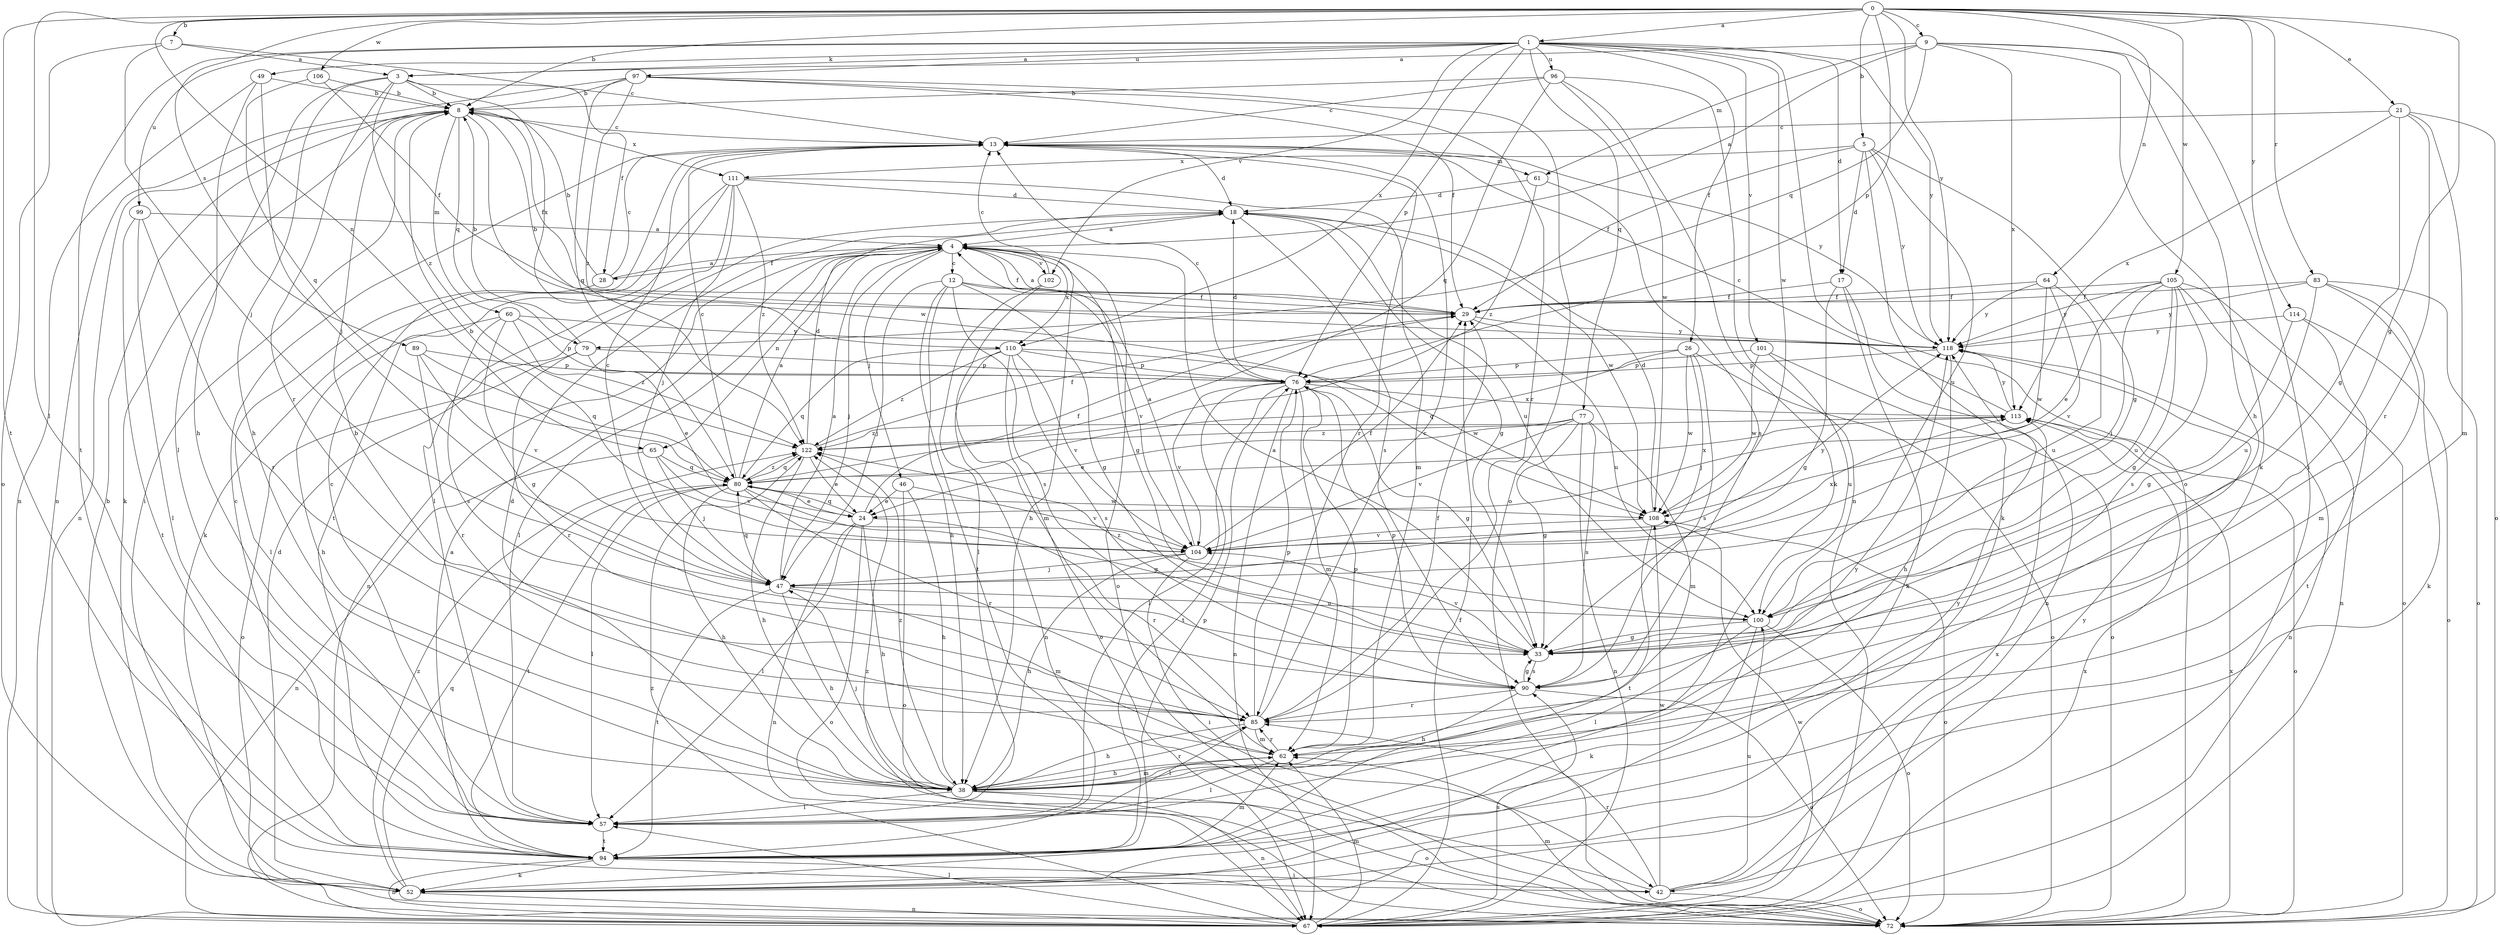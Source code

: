 strict digraph  {
0;
1;
3;
4;
5;
7;
8;
9;
12;
13;
17;
18;
21;
24;
26;
28;
29;
33;
38;
42;
46;
47;
49;
52;
57;
60;
61;
62;
64;
65;
67;
72;
76;
77;
79;
80;
83;
85;
89;
90;
94;
96;
97;
99;
100;
101;
102;
104;
105;
106;
108;
110;
111;
113;
114;
118;
122;
0 -> 1  [label=a];
0 -> 5  [label=b];
0 -> 7  [label=b];
0 -> 8  [label=b];
0 -> 9  [label=c];
0 -> 21  [label=e];
0 -> 33  [label=g];
0 -> 57  [label=l];
0 -> 64  [label=n];
0 -> 65  [label=n];
0 -> 76  [label=p];
0 -> 83  [label=r];
0 -> 89  [label=s];
0 -> 94  [label=t];
0 -> 105  [label=w];
0 -> 106  [label=w];
0 -> 114  [label=y];
0 -> 118  [label=y];
1 -> 3  [label=a];
1 -> 17  [label=d];
1 -> 26  [label=f];
1 -> 49  [label=k];
1 -> 72  [label=o];
1 -> 76  [label=p];
1 -> 77  [label=q];
1 -> 94  [label=t];
1 -> 96  [label=u];
1 -> 97  [label=u];
1 -> 99  [label=u];
1 -> 101  [label=v];
1 -> 102  [label=v];
1 -> 108  [label=w];
1 -> 110  [label=x];
1 -> 118  [label=y];
3 -> 8  [label=b];
3 -> 28  [label=f];
3 -> 38  [label=h];
3 -> 57  [label=l];
3 -> 85  [label=r];
3 -> 110  [label=x];
3 -> 122  [label=z];
4 -> 12  [label=c];
4 -> 28  [label=f];
4 -> 29  [label=f];
4 -> 33  [label=g];
4 -> 38  [label=h];
4 -> 46  [label=j];
4 -> 47  [label=j];
4 -> 57  [label=l];
4 -> 65  [label=n];
4 -> 67  [label=n];
4 -> 72  [label=o];
4 -> 102  [label=v];
4 -> 110  [label=x];
5 -> 17  [label=d];
5 -> 29  [label=f];
5 -> 33  [label=g];
5 -> 52  [label=k];
5 -> 100  [label=u];
5 -> 111  [label=x];
5 -> 118  [label=y];
7 -> 3  [label=a];
7 -> 13  [label=c];
7 -> 47  [label=j];
7 -> 72  [label=o];
8 -> 13  [label=c];
8 -> 29  [label=f];
8 -> 42  [label=i];
8 -> 52  [label=k];
8 -> 60  [label=m];
8 -> 67  [label=n];
8 -> 79  [label=q];
8 -> 108  [label=w];
8 -> 111  [label=x];
9 -> 3  [label=a];
9 -> 4  [label=a];
9 -> 38  [label=h];
9 -> 42  [label=i];
9 -> 52  [label=k];
9 -> 61  [label=m];
9 -> 79  [label=q];
9 -> 113  [label=x];
12 -> 29  [label=f];
12 -> 33  [label=g];
12 -> 38  [label=h];
12 -> 47  [label=j];
12 -> 90  [label=s];
12 -> 94  [label=t];
12 -> 104  [label=v];
13 -> 18  [label=d];
13 -> 61  [label=m];
13 -> 85  [label=r];
13 -> 118  [label=y];
17 -> 29  [label=f];
17 -> 33  [label=g];
17 -> 52  [label=k];
17 -> 67  [label=n];
18 -> 4  [label=a];
18 -> 33  [label=g];
18 -> 90  [label=s];
18 -> 100  [label=u];
18 -> 108  [label=w];
21 -> 13  [label=c];
21 -> 33  [label=g];
21 -> 62  [label=m];
21 -> 72  [label=o];
21 -> 85  [label=r];
21 -> 113  [label=x];
24 -> 29  [label=f];
24 -> 38  [label=h];
24 -> 57  [label=l];
24 -> 67  [label=n];
24 -> 72  [label=o];
24 -> 80  [label=q];
24 -> 85  [label=r];
26 -> 47  [label=j];
26 -> 72  [label=o];
26 -> 76  [label=p];
26 -> 80  [label=q];
26 -> 90  [label=s];
26 -> 108  [label=w];
28 -> 4  [label=a];
28 -> 8  [label=b];
28 -> 13  [label=c];
28 -> 57  [label=l];
29 -> 4  [label=a];
29 -> 100  [label=u];
29 -> 118  [label=y];
33 -> 4  [label=a];
33 -> 90  [label=s];
33 -> 104  [label=v];
38 -> 18  [label=d];
38 -> 47  [label=j];
38 -> 57  [label=l];
38 -> 62  [label=m];
38 -> 67  [label=n];
38 -> 72  [label=o];
38 -> 85  [label=r];
38 -> 118  [label=y];
38 -> 122  [label=z];
42 -> 72  [label=o];
42 -> 85  [label=r];
42 -> 100  [label=u];
42 -> 108  [label=w];
42 -> 113  [label=x];
42 -> 118  [label=y];
42 -> 122  [label=z];
46 -> 24  [label=e];
46 -> 38  [label=h];
46 -> 72  [label=o];
46 -> 104  [label=v];
47 -> 4  [label=a];
47 -> 13  [label=c];
47 -> 38  [label=h];
47 -> 62  [label=m];
47 -> 80  [label=q];
47 -> 94  [label=t];
47 -> 100  [label=u];
49 -> 8  [label=b];
49 -> 38  [label=h];
49 -> 47  [label=j];
49 -> 67  [label=n];
52 -> 8  [label=b];
52 -> 18  [label=d];
52 -> 67  [label=n];
52 -> 80  [label=q];
52 -> 122  [label=z];
57 -> 13  [label=c];
57 -> 94  [label=t];
60 -> 33  [label=g];
60 -> 38  [label=h];
60 -> 76  [label=p];
60 -> 90  [label=s];
60 -> 118  [label=y];
60 -> 122  [label=z];
61 -> 18  [label=d];
61 -> 90  [label=s];
61 -> 122  [label=z];
62 -> 8  [label=b];
62 -> 38  [label=h];
62 -> 57  [label=l];
62 -> 76  [label=p];
62 -> 85  [label=r];
64 -> 29  [label=f];
64 -> 100  [label=u];
64 -> 104  [label=v];
64 -> 108  [label=w];
64 -> 118  [label=y];
65 -> 47  [label=j];
65 -> 67  [label=n];
65 -> 80  [label=q];
65 -> 104  [label=v];
67 -> 29  [label=f];
67 -> 57  [label=l];
67 -> 62  [label=m];
67 -> 90  [label=s];
67 -> 108  [label=w];
67 -> 113  [label=x];
67 -> 122  [label=z];
72 -> 62  [label=m];
72 -> 113  [label=x];
76 -> 13  [label=c];
76 -> 18  [label=d];
76 -> 33  [label=g];
76 -> 57  [label=l];
76 -> 62  [label=m];
76 -> 67  [label=n];
76 -> 94  [label=t];
76 -> 104  [label=v];
76 -> 113  [label=x];
77 -> 24  [label=e];
77 -> 33  [label=g];
77 -> 62  [label=m];
77 -> 67  [label=n];
77 -> 90  [label=s];
77 -> 104  [label=v];
77 -> 122  [label=z];
79 -> 8  [label=b];
79 -> 24  [label=e];
79 -> 72  [label=o];
79 -> 76  [label=p];
79 -> 85  [label=r];
80 -> 4  [label=a];
80 -> 13  [label=c];
80 -> 24  [label=e];
80 -> 33  [label=g];
80 -> 38  [label=h];
80 -> 57  [label=l];
80 -> 85  [label=r];
80 -> 94  [label=t];
80 -> 108  [label=w];
80 -> 113  [label=x];
80 -> 122  [label=z];
83 -> 29  [label=f];
83 -> 52  [label=k];
83 -> 62  [label=m];
83 -> 72  [label=o];
83 -> 100  [label=u];
83 -> 118  [label=y];
85 -> 13  [label=c];
85 -> 29  [label=f];
85 -> 38  [label=h];
85 -> 57  [label=l];
85 -> 62  [label=m];
85 -> 76  [label=p];
89 -> 76  [label=p];
89 -> 80  [label=q];
89 -> 85  [label=r];
89 -> 104  [label=v];
90 -> 33  [label=g];
90 -> 38  [label=h];
90 -> 72  [label=o];
90 -> 76  [label=p];
90 -> 85  [label=r];
94 -> 4  [label=a];
94 -> 13  [label=c];
94 -> 42  [label=i];
94 -> 52  [label=k];
94 -> 62  [label=m];
94 -> 67  [label=n];
94 -> 76  [label=p];
94 -> 118  [label=y];
96 -> 8  [label=b];
96 -> 13  [label=c];
96 -> 52  [label=k];
96 -> 67  [label=n];
96 -> 80  [label=q];
96 -> 108  [label=w];
97 -> 8  [label=b];
97 -> 29  [label=f];
97 -> 67  [label=n];
97 -> 72  [label=o];
97 -> 80  [label=q];
97 -> 85  [label=r];
97 -> 122  [label=z];
99 -> 4  [label=a];
99 -> 57  [label=l];
99 -> 85  [label=r];
99 -> 94  [label=t];
100 -> 33  [label=g];
100 -> 52  [label=k];
100 -> 57  [label=l];
100 -> 72  [label=o];
100 -> 122  [label=z];
101 -> 72  [label=o];
101 -> 76  [label=p];
101 -> 100  [label=u];
101 -> 108  [label=w];
102 -> 13  [label=c];
102 -> 57  [label=l];
102 -> 62  [label=m];
104 -> 4  [label=a];
104 -> 8  [label=b];
104 -> 29  [label=f];
104 -> 38  [label=h];
104 -> 42  [label=i];
104 -> 47  [label=j];
104 -> 113  [label=x];
104 -> 118  [label=y];
105 -> 24  [label=e];
105 -> 29  [label=f];
105 -> 33  [label=g];
105 -> 47  [label=j];
105 -> 67  [label=n];
105 -> 72  [label=o];
105 -> 90  [label=s];
105 -> 100  [label=u];
105 -> 118  [label=y];
106 -> 8  [label=b];
106 -> 29  [label=f];
106 -> 80  [label=q];
108 -> 18  [label=d];
108 -> 72  [label=o];
108 -> 94  [label=t];
108 -> 104  [label=v];
110 -> 67  [label=n];
110 -> 72  [label=o];
110 -> 76  [label=p];
110 -> 80  [label=q];
110 -> 90  [label=s];
110 -> 104  [label=v];
110 -> 108  [label=w];
110 -> 122  [label=z];
111 -> 18  [label=d];
111 -> 47  [label=j];
111 -> 52  [label=k];
111 -> 57  [label=l];
111 -> 62  [label=m];
111 -> 94  [label=t];
111 -> 122  [label=z];
113 -> 13  [label=c];
113 -> 72  [label=o];
113 -> 118  [label=y];
113 -> 122  [label=z];
114 -> 33  [label=g];
114 -> 72  [label=o];
114 -> 94  [label=t];
114 -> 118  [label=y];
118 -> 8  [label=b];
118 -> 38  [label=h];
118 -> 67  [label=n];
118 -> 76  [label=p];
122 -> 18  [label=d];
122 -> 24  [label=e];
122 -> 29  [label=f];
122 -> 38  [label=h];
122 -> 80  [label=q];
}
